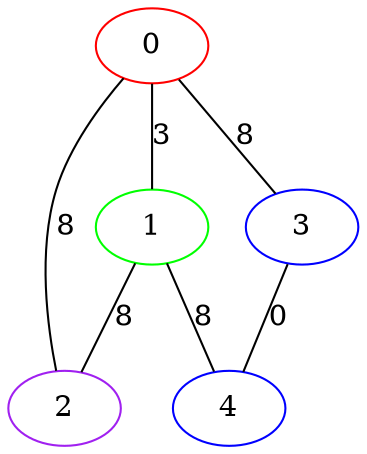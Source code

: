 graph "" {
0 [color=red, weight=1];
1 [color=green, weight=2];
2 [color=purple, weight=4];
3 [color=blue, weight=3];
4 [color=blue, weight=3];
0 -- 1  [key=0, label=3];
0 -- 2  [key=0, label=8];
0 -- 3  [key=0, label=8];
1 -- 2  [key=0, label=8];
1 -- 4  [key=0, label=8];
3 -- 4  [key=0, label=0];
}
